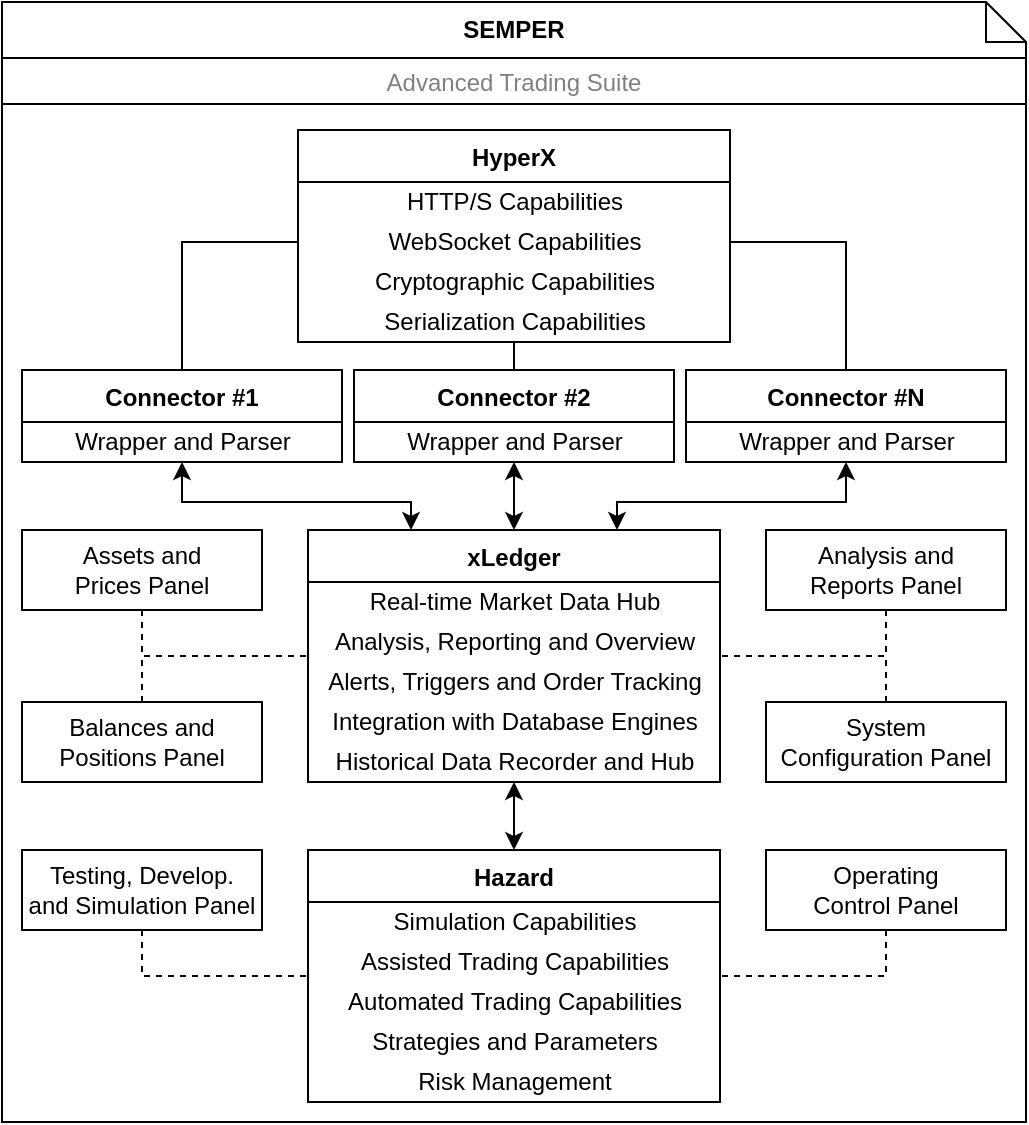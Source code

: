 <mxfile version="20.2.3" type="google"><diagram id="C5RBs43oDa-KdzZeNtuy" name="Page-1"><mxGraphModel grid="1" page="1" gridSize="10" guides="1" tooltips="1" connect="1" arrows="1" fold="1" pageScale="1" pageWidth="1000" pageHeight="700" math="0" shadow="0"><root><mxCell id="WIyWlLk6GJQsqaUBKTNV-0"/><mxCell id="WIyWlLk6GJQsqaUBKTNV-1" parent="WIyWlLk6GJQsqaUBKTNV-0"/><mxCell id="V9icXoQMKcuu7NyDRyr5-0" value="" style="group" connectable="0" vertex="1" parent="WIyWlLk6GJQsqaUBKTNV-1"><mxGeometry x="244" y="70" width="512" height="560" as="geometry"/></mxCell><mxCell id="zbVwSDQJsG1__OXuYTPP-25" value="&lt;font style=&quot;font-size: 12px&quot;&gt;SEMPER&lt;/font&gt;" style="shape=note;size=20;whiteSpace=wrap;html=1;fontStyle=1;container=0;" vertex="1" parent="V9icXoQMKcuu7NyDRyr5-0"><mxGeometry width="512" height="28" as="geometry"/></mxCell><mxCell id="zbVwSDQJsG1__OXuYTPP-26" value="Advanced Trading Suite" style="swimlane;fontStyle=0;fontColor=#808080;container=0;" vertex="1" parent="V9icXoQMKcuu7NyDRyr5-0"><mxGeometry y="28" width="512" height="532" as="geometry"/></mxCell><mxCell id="DME6YUF11i31ujgnlT5J-116" value="xLedger" style="swimlane;fontStyle=1;align=center;verticalAlign=top;childLayout=stackLayout;horizontal=1;startSize=26;horizontalStack=0;resizeParent=1;resizeParentMax=0;resizeLast=0;collapsible=1;marginBottom=0;fontColor=#000000;strokeColor=#000000;container=0;" vertex="1" parent="V9icXoQMKcuu7NyDRyr5-0"><mxGeometry x="153" y="264" width="206" height="126" as="geometry"/></mxCell><mxCell id="8bzaIS4c-DHj38VZhzmz-43" value="Hazard" style="swimlane;fontStyle=1;align=center;verticalAlign=top;childLayout=stackLayout;horizontal=1;startSize=26;horizontalStack=0;resizeParent=1;resizeParentMax=0;resizeLast=0;collapsible=1;marginBottom=0;fontColor=#000000;strokeColor=#000000;container=0;" vertex="1" parent="V9icXoQMKcuu7NyDRyr5-0"><mxGeometry x="153" y="424" width="206" height="126" as="geometry"/></mxCell><mxCell id="IpnkbeN7b_KlK2PHhsKl-1" value="HyperX" style="swimlane;fontStyle=1;align=center;verticalAlign=top;childLayout=stackLayout;horizontal=1;startSize=26;horizontalStack=0;resizeParent=1;resizeParentMax=0;resizeLast=0;collapsible=1;marginBottom=0;labelPosition=center;verticalLabelPosition=middle;fontColor=#000000;strokeColor=#000000;container=0;" vertex="1" parent="V9icXoQMKcuu7NyDRyr5-0"><mxGeometry x="148" y="64" width="216" height="106" as="geometry"><mxRectangle x="130" y="30" width="70" height="26" as="alternateBounds"/></mxGeometry></mxCell><mxCell id="IpnkbeN7b_KlK2PHhsKl-6" value="Connector #2" style="swimlane;fontStyle=1;align=center;verticalAlign=top;childLayout=stackLayout;horizontal=1;startSize=26;horizontalStack=0;resizeParent=1;resizeParentMax=0;resizeLast=0;collapsible=1;marginBottom=0;labelPosition=center;verticalLabelPosition=middle;strokeColor=#000000;fontColor=#000000;container=0;" vertex="1" parent="V9icXoQMKcuu7NyDRyr5-0"><mxGeometry x="176" y="184" width="160" height="46" as="geometry"><mxRectangle x="130" y="30" width="70" height="26" as="alternateBounds"/></mxGeometry></mxCell><mxCell id="zbVwSDQJsG1__OXuYTPP-6" style="edgeStyle=orthogonalEdgeStyle;rounded=0;orthogonalLoop=1;jettySize=auto;html=1;exitX=0.5;exitY=0;exitDx=0;exitDy=0;startArrow=classic;startFill=1;endArrow=classic;endFill=1;" edge="1" parent="V9icXoQMKcuu7NyDRyr5-0" source="DME6YUF11i31ujgnlT5J-116" target="IpnkbeN7b_KlK2PHhsKl-7"><mxGeometry relative="1" as="geometry"/></mxCell><mxCell id="IpnkbeN7b_KlK2PHhsKl-0" style="edgeStyle=elbowEdgeStyle;rounded=0;orthogonalLoop=1;jettySize=auto;html=1;entryX=0.5;entryY=0;entryDx=0;entryDy=0;fontColor=#000000;startArrow=none;startFill=0;endArrow=none;endFill=0;" edge="1" parent="V9icXoQMKcuu7NyDRyr5-0" source="IpnkbeN7b_KlK2PHhsKl-1" target="IpnkbeN7b_KlK2PHhsKl-6"><mxGeometry relative="1" as="geometry"/></mxCell><mxCell id="IpnkbeN7b_KlK2PHhsKl-8" value="Connector #1" style="swimlane;fontStyle=1;align=center;verticalAlign=top;childLayout=stackLayout;horizontal=1;startSize=26;horizontalStack=0;resizeParent=1;resizeParentMax=0;resizeLast=0;collapsible=1;marginBottom=0;labelPosition=center;verticalLabelPosition=middle;strokeColor=#000000;fontColor=#000000;container=0;" vertex="1" parent="V9icXoQMKcuu7NyDRyr5-0"><mxGeometry x="10" y="184" width="160" height="46" as="geometry"><mxRectangle x="130" y="30" width="70" height="26" as="alternateBounds"/></mxGeometry></mxCell><mxCell id="zbVwSDQJsG1__OXuYTPP-5" style="edgeStyle=orthogonalEdgeStyle;rounded=0;orthogonalLoop=1;jettySize=auto;html=1;exitX=0.25;exitY=0;exitDx=0;exitDy=0;startArrow=classic;startFill=1;endArrow=classic;endFill=1;" edge="1" parent="V9icXoQMKcuu7NyDRyr5-0" source="DME6YUF11i31ujgnlT5J-116" target="IpnkbeN7b_KlK2PHhsKl-9"><mxGeometry relative="1" as="geometry"><Array as="points"><mxPoint x="205" y="250"/><mxPoint x="90" y="250"/></Array></mxGeometry></mxCell><mxCell id="IpnkbeN7b_KlK2PHhsKl-10" value="Connector #N" style="swimlane;fontStyle=1;align=center;verticalAlign=top;childLayout=stackLayout;horizontal=1;startSize=26;horizontalStack=0;resizeParent=1;resizeParentMax=0;resizeLast=0;collapsible=1;marginBottom=0;labelPosition=center;verticalLabelPosition=middle;strokeColor=#000000;fontColor=#000000;container=0;" vertex="1" parent="V9icXoQMKcuu7NyDRyr5-0"><mxGeometry x="342" y="184" width="160" height="46" as="geometry"><mxRectangle x="130" y="30" width="70" height="26" as="alternateBounds"/></mxGeometry></mxCell><mxCell id="zbVwSDQJsG1__OXuYTPP-7" style="edgeStyle=orthogonalEdgeStyle;rounded=0;orthogonalLoop=1;jettySize=auto;html=1;exitX=0.75;exitY=0;exitDx=0;exitDy=0;startArrow=classic;startFill=1;endArrow=classic;endFill=1;" edge="1" parent="V9icXoQMKcuu7NyDRyr5-0" source="DME6YUF11i31ujgnlT5J-116" target="IpnkbeN7b_KlK2PHhsKl-11"><mxGeometry relative="1" as="geometry"><Array as="points"><mxPoint x="308" y="250"/><mxPoint x="422" y="250"/></Array></mxGeometry></mxCell><mxCell id="IpnkbeN7b_KlK2PHhsKl-12" style="rounded=0;orthogonalLoop=1;jettySize=auto;html=1;entryX=0.5;entryY=0;entryDx=0;entryDy=0;fontColor=#000000;startArrow=none;startFill=0;endArrow=none;endFill=0;edgeStyle=elbowEdgeStyle;" edge="1" parent="V9icXoQMKcuu7NyDRyr5-0" source="IpnkbeN7b_KlK2PHhsKl-3" target="IpnkbeN7b_KlK2PHhsKl-8"><mxGeometry relative="1" as="geometry"><Array as="points"><mxPoint x="90" y="144"/></Array></mxGeometry></mxCell><mxCell id="IpnkbeN7b_KlK2PHhsKl-13" style="edgeStyle=elbowEdgeStyle;rounded=0;orthogonalLoop=1;jettySize=auto;html=1;entryX=0.5;entryY=0;entryDx=0;entryDy=0;fontColor=#000000;startArrow=none;startFill=0;endArrow=none;endFill=0;" edge="1" parent="V9icXoQMKcuu7NyDRyr5-0" source="IpnkbeN7b_KlK2PHhsKl-3" target="IpnkbeN7b_KlK2PHhsKl-10"><mxGeometry relative="1" as="geometry"><Array as="points"><mxPoint x="422" y="145"/></Array></mxGeometry></mxCell><mxCell id="zbVwSDQJsG1__OXuYTPP-15" style="edgeStyle=orthogonalEdgeStyle;rounded=0;orthogonalLoop=1;jettySize=auto;html=1;exitX=0.5;exitY=1;exitDx=0;exitDy=0;startArrow=none;startFill=0;endArrow=none;endFill=0;dashed=1;" edge="1" parent="V9icXoQMKcuu7NyDRyr5-0" source="zbVwSDQJsG1__OXuYTPP-9" target="DME6YUF11i31ujgnlT5J-116"><mxGeometry relative="1" as="geometry"/></mxCell><mxCell id="zbVwSDQJsG1__OXuYTPP-9" value="Assets and&lt;br&gt;Prices Panel" style="whiteSpace=wrap;html=1;treeFolding=1;treeMoving=1;newEdgeStyle={&quot;edgeStyle&quot;:&quot;elbowEdgeStyle&quot;,&quot;startArrow&quot;:&quot;none&quot;,&quot;endArrow&quot;:&quot;none&quot;};strokeColor=#000000;fontColor=#000000;container=0;" vertex="1" parent="V9icXoQMKcuu7NyDRyr5-0"><mxGeometry x="10" y="264" width="120" height="40" as="geometry"/></mxCell><mxCell id="zbVwSDQJsG1__OXuYTPP-16" style="edgeStyle=orthogonalEdgeStyle;rounded=0;orthogonalLoop=1;jettySize=auto;html=1;exitX=0.5;exitY=0;exitDx=0;exitDy=0;startArrow=none;startFill=0;endArrow=none;endFill=0;dashed=1;" edge="1" parent="V9icXoQMKcuu7NyDRyr5-0" source="zbVwSDQJsG1__OXuYTPP-10" target="DME6YUF11i31ujgnlT5J-116"><mxGeometry relative="1" as="geometry"/></mxCell><mxCell id="zbVwSDQJsG1__OXuYTPP-10" value="Balances and Positions Panel" style="whiteSpace=wrap;html=1;treeFolding=1;treeMoving=1;newEdgeStyle={&quot;edgeStyle&quot;:&quot;elbowEdgeStyle&quot;,&quot;startArrow&quot;:&quot;none&quot;,&quot;endArrow&quot;:&quot;none&quot;};strokeColor=#000000;fontColor=#000000;container=0;" vertex="1" parent="V9icXoQMKcuu7NyDRyr5-0"><mxGeometry x="10" y="350" width="120" height="40" as="geometry"/></mxCell><mxCell id="zbVwSDQJsG1__OXuYTPP-19" style="edgeStyle=orthogonalEdgeStyle;rounded=0;orthogonalLoop=1;jettySize=auto;html=1;exitX=0.5;exitY=1;exitDx=0;exitDy=0;dashed=1;startArrow=none;startFill=0;endArrow=none;endFill=0;" edge="1" parent="V9icXoQMKcuu7NyDRyr5-0" source="zbVwSDQJsG1__OXuYTPP-11" target="DME6YUF11i31ujgnlT5J-116"><mxGeometry relative="1" as="geometry"/></mxCell><mxCell id="zbVwSDQJsG1__OXuYTPP-11" value="Analysis and&lt;br&gt;Reports Panel" style="whiteSpace=wrap;html=1;treeFolding=1;treeMoving=1;newEdgeStyle={&quot;edgeStyle&quot;:&quot;elbowEdgeStyle&quot;,&quot;startArrow&quot;:&quot;none&quot;,&quot;endArrow&quot;:&quot;none&quot;};strokeColor=#000000;fontColor=#000000;container=0;" vertex="1" parent="V9icXoQMKcuu7NyDRyr5-0"><mxGeometry x="382" y="264" width="120" height="40" as="geometry"/></mxCell><mxCell id="zbVwSDQJsG1__OXuYTPP-18" style="edgeStyle=orthogonalEdgeStyle;rounded=0;orthogonalLoop=1;jettySize=auto;html=1;exitX=0.5;exitY=0;exitDx=0;exitDy=0;dashed=1;startArrow=none;startFill=0;endArrow=none;endFill=0;" edge="1" parent="V9icXoQMKcuu7NyDRyr5-0" source="zbVwSDQJsG1__OXuYTPP-17" target="DME6YUF11i31ujgnlT5J-116"><mxGeometry relative="1" as="geometry"/></mxCell><mxCell id="zbVwSDQJsG1__OXuYTPP-17" value="System &lt;br&gt;Configuration Panel" style="whiteSpace=wrap;html=1;treeFolding=1;treeMoving=1;newEdgeStyle={&quot;edgeStyle&quot;:&quot;elbowEdgeStyle&quot;,&quot;startArrow&quot;:&quot;none&quot;,&quot;endArrow&quot;:&quot;none&quot;};strokeColor=#000000;fontColor=#000000;container=0;" vertex="1" parent="V9icXoQMKcuu7NyDRyr5-0"><mxGeometry x="382" y="350" width="120" height="40" as="geometry"/></mxCell><mxCell id="zbVwSDQJsG1__OXuYTPP-22" style="edgeStyle=orthogonalEdgeStyle;rounded=0;orthogonalLoop=1;jettySize=auto;html=1;exitX=0.5;exitY=1;exitDx=0;exitDy=0;dashed=1;startArrow=none;startFill=0;endArrow=none;endFill=0;" edge="1" parent="V9icXoQMKcuu7NyDRyr5-0" source="zbVwSDQJsG1__OXuYTPP-20" target="8bzaIS4c-DHj38VZhzmz-43"><mxGeometry relative="1" as="geometry"/></mxCell><mxCell id="zbVwSDQJsG1__OXuYTPP-20" value="Testing, Develop.&lt;br&gt;and Simulation Panel" style="whiteSpace=wrap;html=1;treeFolding=1;treeMoving=1;newEdgeStyle={&quot;edgeStyle&quot;:&quot;elbowEdgeStyle&quot;,&quot;startArrow&quot;:&quot;none&quot;,&quot;endArrow&quot;:&quot;none&quot;};strokeColor=#000000;fontColor=#000000;container=0;" vertex="1" parent="V9icXoQMKcuu7NyDRyr5-0"><mxGeometry x="10" y="424" width="120" height="40" as="geometry"/></mxCell><mxCell id="zbVwSDQJsG1__OXuYTPP-24" style="edgeStyle=orthogonalEdgeStyle;rounded=0;orthogonalLoop=1;jettySize=auto;html=1;exitX=0.5;exitY=1;exitDx=0;exitDy=0;dashed=1;startArrow=none;startFill=0;endArrow=none;endFill=0;" edge="1" parent="V9icXoQMKcuu7NyDRyr5-0" source="zbVwSDQJsG1__OXuYTPP-23" target="8bzaIS4c-DHj38VZhzmz-43"><mxGeometry relative="1" as="geometry"/></mxCell><mxCell id="zbVwSDQJsG1__OXuYTPP-23" value="Operating&lt;br&gt;Control Panel" style="whiteSpace=wrap;html=1;treeFolding=1;treeMoving=1;newEdgeStyle={&quot;edgeStyle&quot;:&quot;elbowEdgeStyle&quot;,&quot;startArrow&quot;:&quot;none&quot;,&quot;endArrow&quot;:&quot;none&quot;};strokeColor=#000000;fontColor=#000000;container=0;" vertex="1" parent="V9icXoQMKcuu7NyDRyr5-0"><mxGeometry x="382" y="424" width="120" height="40" as="geometry"/></mxCell><mxCell id="8bzaIS4c-DHj38VZhzmz-19" value="&lt;span style=&quot;text-align: left&quot;&gt;Real-time Market Data Hub&lt;/span&gt;" style="text;html=1;align=center;verticalAlign=middle;resizable=0;points=[];autosize=0;fontColor=#000000;container=0;" vertex="1" parent="V9icXoQMKcuu7NyDRyr5-0"><mxGeometry x="153" y="290" width="206" height="20" as="geometry"/></mxCell><mxCell id="DME6YUF11i31ujgnlT5J-119" value="&lt;span style=&quot;text-align: left&quot;&gt;Analysis, Reporting and Overview&lt;/span&gt;&lt;span style=&quot;text-align: left&quot;&gt;&lt;br&gt;&lt;/span&gt;" style="text;html=1;align=center;verticalAlign=middle;resizable=0;points=[];autosize=0;fontColor=#000000;container=0;" vertex="1" parent="V9icXoQMKcuu7NyDRyr5-0"><mxGeometry x="153" y="310" width="206" height="20" as="geometry"/></mxCell><mxCell id="8bzaIS4c-DHj38VZhzmz-21" value="&lt;span style=&quot;text-align: left&quot;&gt;Alerts, Triggers and Order Tracking&lt;/span&gt;&lt;span style=&quot;text-align: left&quot;&gt;&lt;br&gt;&lt;/span&gt;" style="text;html=1;align=center;verticalAlign=middle;resizable=0;points=[];autosize=0;fontColor=#000000;container=0;" vertex="1" parent="V9icXoQMKcuu7NyDRyr5-0"><mxGeometry x="153" y="330" width="206" height="20" as="geometry"/></mxCell><mxCell id="DME6YUF11i31ujgnlT5J-117" value="&lt;span style=&quot;text-align: left&quot;&gt;Integration with Database Engines&lt;/span&gt;" style="text;html=1;align=center;verticalAlign=middle;resizable=0;points=[];autosize=0;fontColor=#000000;container=0;" vertex="1" parent="V9icXoQMKcuu7NyDRyr5-0"><mxGeometry x="153" y="350" width="206" height="20" as="geometry"/></mxCell><mxCell id="TVyY3KTsMpL_EdkauGHf-0" value="&lt;span style=&quot;text-align: left&quot;&gt;Historical Data Recorder and Hub&lt;/span&gt;&lt;span style=&quot;text-align: left&quot;&gt;&lt;br&gt;&lt;/span&gt;" style="text;html=1;align=center;verticalAlign=middle;resizable=0;points=[];autosize=0;fontColor=#000000;container=0;" vertex="1" parent="V9icXoQMKcuu7NyDRyr5-0"><mxGeometry x="153" y="370" width="206" height="20" as="geometry"/></mxCell><mxCell id="zbVwSDQJsG1__OXuYTPP-8" style="edgeStyle=orthogonalEdgeStyle;rounded=0;orthogonalLoop=1;jettySize=auto;html=1;exitX=0.5;exitY=0;exitDx=0;exitDy=0;startArrow=classic;startFill=1;endArrow=classic;endFill=1;" edge="1" parent="V9icXoQMKcuu7NyDRyr5-0" source="8bzaIS4c-DHj38VZhzmz-43" target="TVyY3KTsMpL_EdkauGHf-0"><mxGeometry relative="1" as="geometry"/></mxCell><mxCell id="8bzaIS4c-DHj38VZhzmz-44" value="&lt;span style=&quot;text-align: left&quot;&gt;Simulation Capabilities&lt;/span&gt;&lt;span style=&quot;text-align: left&quot;&gt;&lt;br&gt;&lt;/span&gt;" style="text;html=1;align=center;verticalAlign=middle;resizable=0;points=[];autosize=0;fontColor=#000000;container=0;" vertex="1" parent="V9icXoQMKcuu7NyDRyr5-0"><mxGeometry x="153" y="450" width="206" height="20" as="geometry"/></mxCell><mxCell id="8bzaIS4c-DHj38VZhzmz-45" value="&lt;span style=&quot;text-align: left&quot;&gt;Assisted Trading Capabilities&lt;/span&gt;&lt;span style=&quot;text-align: left&quot;&gt;&lt;br&gt;&lt;/span&gt;" style="text;html=1;align=center;verticalAlign=middle;resizable=0;points=[];autosize=0;fontColor=#000000;container=0;" vertex="1" parent="V9icXoQMKcuu7NyDRyr5-0"><mxGeometry x="153" y="470" width="206" height="20" as="geometry"/></mxCell><mxCell id="8bzaIS4c-DHj38VZhzmz-46" value="&lt;span style=&quot;text-align: left;&quot;&gt;Automated&amp;nbsp;&lt;/span&gt;&lt;span style=&quot;text-align: left&quot;&gt;Trading Capabilities&lt;/span&gt;&lt;span style=&quot;text-align: left&quot;&gt;&lt;br&gt;&lt;/span&gt;" style="text;html=1;align=center;verticalAlign=middle;resizable=0;points=[];autosize=0;fontColor=#000000;container=0;" vertex="1" parent="V9icXoQMKcuu7NyDRyr5-0"><mxGeometry x="153" y="490" width="206" height="20" as="geometry"/></mxCell><mxCell id="8bzaIS4c-DHj38VZhzmz-47" value="&lt;span style=&quot;text-align: left&quot;&gt;Strategies and Parameters&lt;/span&gt;" style="text;html=1;align=center;verticalAlign=middle;resizable=0;points=[];autosize=0;fontColor=#000000;container=0;" vertex="1" parent="V9icXoQMKcuu7NyDRyr5-0"><mxGeometry x="153" y="510" width="206" height="20" as="geometry"/></mxCell><mxCell id="8bzaIS4c-DHj38VZhzmz-48" value="&lt;span style=&quot;text-align: left&quot;&gt;Risk Management&lt;/span&gt;&lt;span style=&quot;text-align: left&quot;&gt;&lt;br&gt;&lt;/span&gt;" style="text;html=1;align=center;verticalAlign=middle;resizable=0;points=[];autosize=0;fontColor=#000000;container=0;" vertex="1" parent="V9icXoQMKcuu7NyDRyr5-0"><mxGeometry x="153" y="530" width="206" height="20" as="geometry"/></mxCell><mxCell id="IpnkbeN7b_KlK2PHhsKl-2" value="&lt;span style=&quot;text-align: left&quot;&gt;HTTP/S Capabilities&lt;br&gt;&lt;/span&gt;" style="text;html=1;align=center;verticalAlign=middle;resizable=0;points=[];autosize=1;fontColor=#000000;container=0;" vertex="1" parent="V9icXoQMKcuu7NyDRyr5-0"><mxGeometry x="148" y="90" width="216" height="20" as="geometry"/></mxCell><mxCell id="IpnkbeN7b_KlK2PHhsKl-3" value="&lt;span style=&quot;text-align: left&quot;&gt;WebSocket Capabilities&lt;/span&gt;" style="text;html=1;align=center;verticalAlign=middle;resizable=0;points=[];autosize=1;fontColor=#000000;container=0;" vertex="1" parent="V9icXoQMKcuu7NyDRyr5-0"><mxGeometry x="148" y="110" width="216" height="20" as="geometry"/></mxCell><mxCell id="IpnkbeN7b_KlK2PHhsKl-4" value="&lt;span style=&quot;text-align: left&quot;&gt;Cryptographic Capabilities&lt;/span&gt;" style="text;html=1;align=center;verticalAlign=middle;resizable=0;points=[];autosize=1;fontColor=#000000;container=0;" vertex="1" parent="V9icXoQMKcuu7NyDRyr5-0"><mxGeometry x="148" y="130" width="216" height="20" as="geometry"/></mxCell><mxCell id="IpnkbeN7b_KlK2PHhsKl-5" value="&lt;span style=&quot;text-align: left&quot;&gt;Serialization Capabilities&lt;/span&gt;" style="text;html=1;align=center;verticalAlign=middle;resizable=0;points=[];autosize=1;fontColor=#000000;container=0;" vertex="1" parent="V9icXoQMKcuu7NyDRyr5-0"><mxGeometry x="148" y="150" width="216" height="20" as="geometry"/></mxCell><mxCell id="IpnkbeN7b_KlK2PHhsKl-7" value="&lt;div style=&quot;text-align: left&quot;&gt;&lt;span style=&quot;&quot;&gt;Wrapper and Parser&lt;/span&gt;&lt;br&gt;&lt;/div&gt;" style="text;html=1;align=center;verticalAlign=middle;resizable=0;points=[];autosize=0;fontColor=#000000;container=0;" vertex="1" parent="V9icXoQMKcuu7NyDRyr5-0"><mxGeometry x="176" y="210" width="160" height="20" as="geometry"/></mxCell><mxCell id="IpnkbeN7b_KlK2PHhsKl-9" value="&lt;div style=&quot;text-align: left&quot;&gt;&lt;span&gt;Wrapper and Parser&lt;/span&gt;&lt;/div&gt;" style="text;html=1;align=center;verticalAlign=middle;resizable=0;points=[];autosize=1;fontColor=#000000;container=0;" vertex="1" parent="V9icXoQMKcuu7NyDRyr5-0"><mxGeometry x="10" y="210" width="160" height="20" as="geometry"/></mxCell><mxCell id="IpnkbeN7b_KlK2PHhsKl-11" value="&lt;div style=&quot;text-align: left&quot;&gt;&lt;span style=&quot;&quot;&gt;Wrapper and Parser&lt;/span&gt;&lt;br&gt;&lt;/div&gt;" style="text;html=1;align=center;verticalAlign=middle;resizable=0;points=[];autosize=0;fontColor=#000000;container=0;" vertex="1" parent="V9icXoQMKcuu7NyDRyr5-0"><mxGeometry x="342" y="210" width="160" height="20" as="geometry"/></mxCell></root></mxGraphModel></diagram></mxfile>